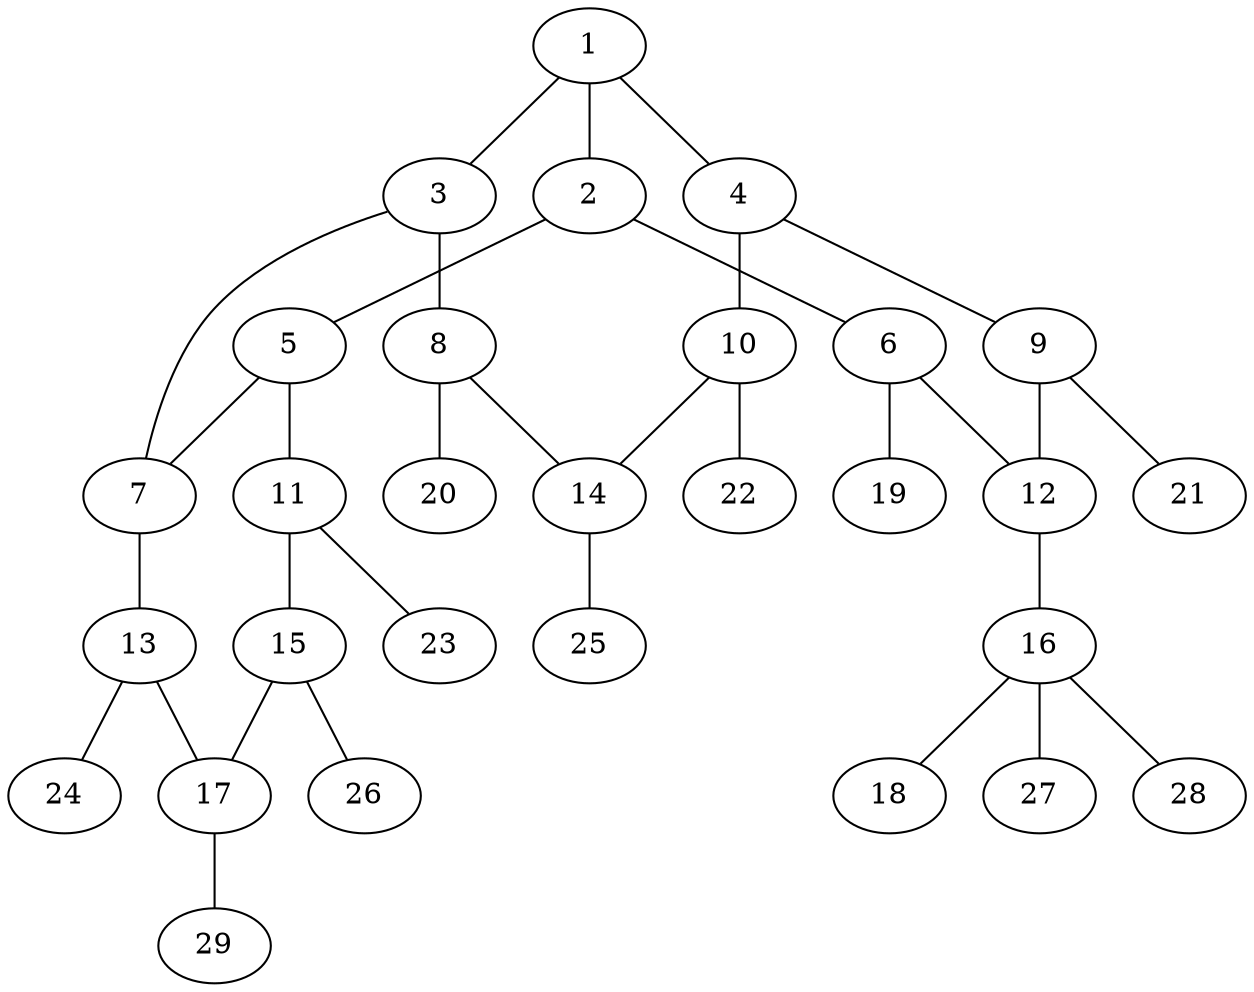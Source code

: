 graph molecule_3621 {
	1	 [chem=C];
	2	 [chem=C];
	1 -- 2	 [valence=2];
	3	 [chem=C];
	1 -- 3	 [valence=1];
	4	 [chem=C];
	1 -- 4	 [valence=1];
	5	 [chem=C];
	2 -- 5	 [valence=1];
	6	 [chem=C];
	2 -- 6	 [valence=1];
	7	 [chem=C];
	3 -- 7	 [valence=1];
	8	 [chem=C];
	3 -- 8	 [valence=2];
	9	 [chem=C];
	4 -- 9	 [valence=2];
	10	 [chem=C];
	4 -- 10	 [valence=1];
	5 -- 7	 [valence=2];
	11	 [chem=C];
	5 -- 11	 [valence=1];
	12	 [chem=C];
	6 -- 12	 [valence=2];
	19	 [chem=H];
	6 -- 19	 [valence=1];
	13	 [chem=C];
	7 -- 13	 [valence=1];
	14	 [chem=C];
	8 -- 14	 [valence=1];
	20	 [chem=H];
	8 -- 20	 [valence=1];
	9 -- 12	 [valence=1];
	21	 [chem=H];
	9 -- 21	 [valence=1];
	10 -- 14	 [valence=2];
	22	 [chem=H];
	10 -- 22	 [valence=1];
	15	 [chem=C];
	11 -- 15	 [valence=2];
	23	 [chem=H];
	11 -- 23	 [valence=1];
	16	 [chem=C];
	12 -- 16	 [valence=1];
	17	 [chem=C];
	13 -- 17	 [valence=2];
	24	 [chem=H];
	13 -- 24	 [valence=1];
	25	 [chem=H];
	14 -- 25	 [valence=1];
	15 -- 17	 [valence=1];
	26	 [chem=H];
	15 -- 26	 [valence=1];
	18	 [chem=Cl];
	16 -- 18	 [valence=1];
	27	 [chem=H];
	16 -- 27	 [valence=1];
	28	 [chem=H];
	16 -- 28	 [valence=1];
	29	 [chem=H];
	17 -- 29	 [valence=1];
}
